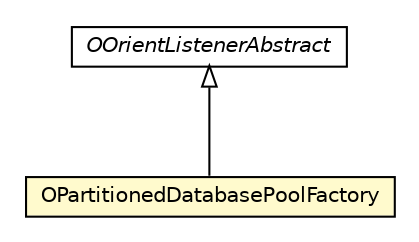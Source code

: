 #!/usr/local/bin/dot
#
# Class diagram 
# Generated by UMLGraph version R5_6-24-gf6e263 (http://www.umlgraph.org/)
#

digraph G {
	edge [fontname="Helvetica",fontsize=10,labelfontname="Helvetica",labelfontsize=10];
	node [fontname="Helvetica",fontsize=10,shape=plaintext];
	nodesep=0.25;
	ranksep=0.5;
	// com.orientechnologies.orient.core.OOrientListenerAbstract
	c4936235 [label=<<table title="com.orientechnologies.orient.core.OOrientListenerAbstract" border="0" cellborder="1" cellspacing="0" cellpadding="2" port="p" href="../OOrientListenerAbstract.html">
		<tr><td><table border="0" cellspacing="0" cellpadding="1">
<tr><td align="center" balign="center"><font face="Helvetica-Oblique"> OOrientListenerAbstract </font></td></tr>
		</table></td></tr>
		</table>>, URL="../OOrientListenerAbstract.html", fontname="Helvetica", fontcolor="black", fontsize=10.0];
	// com.orientechnologies.orient.core.db.OPartitionedDatabasePoolFactory
	c4936261 [label=<<table title="com.orientechnologies.orient.core.db.OPartitionedDatabasePoolFactory" border="0" cellborder="1" cellspacing="0" cellpadding="2" port="p" bgcolor="lemonChiffon" href="./OPartitionedDatabasePoolFactory.html">
		<tr><td><table border="0" cellspacing="0" cellpadding="1">
<tr><td align="center" balign="center"> OPartitionedDatabasePoolFactory </td></tr>
		</table></td></tr>
		</table>>, URL="./OPartitionedDatabasePoolFactory.html", fontname="Helvetica", fontcolor="black", fontsize=10.0];
	//com.orientechnologies.orient.core.db.OPartitionedDatabasePoolFactory extends com.orientechnologies.orient.core.OOrientListenerAbstract
	c4936235:p -> c4936261:p [dir=back,arrowtail=empty];
}

